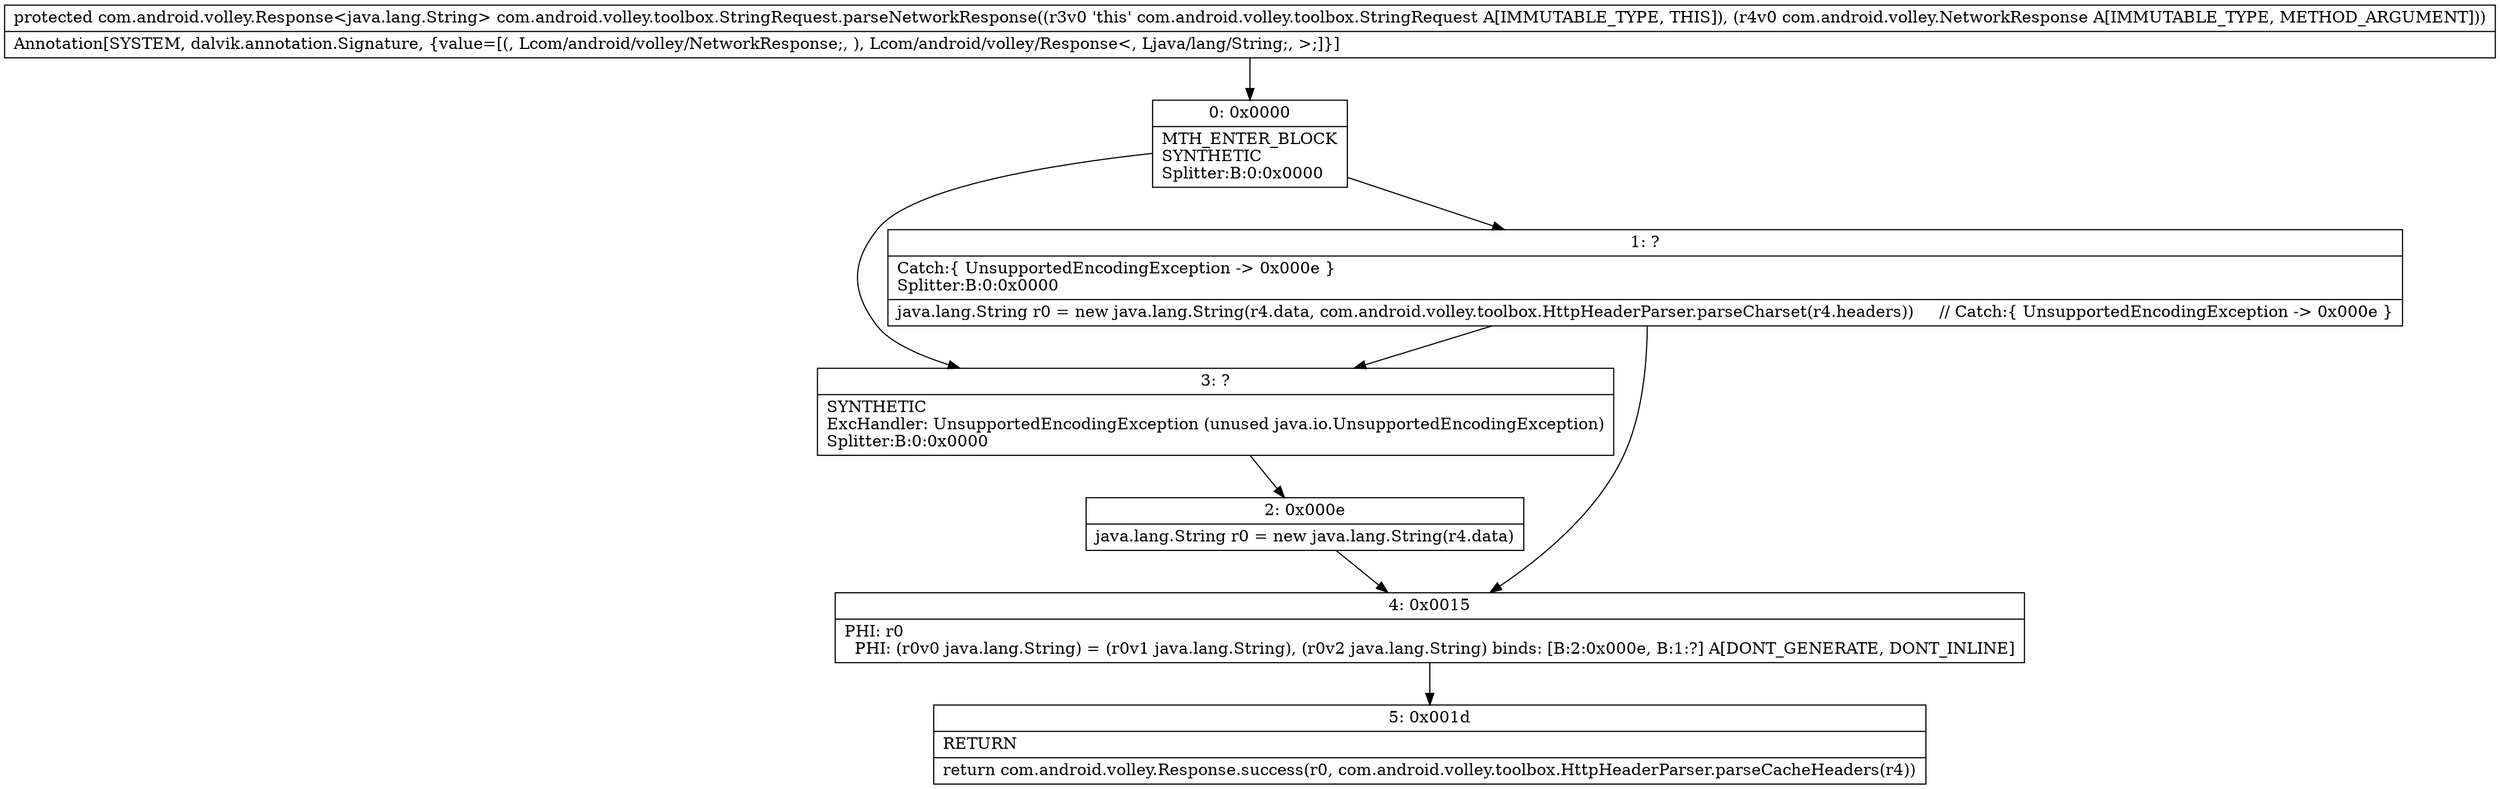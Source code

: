digraph "CFG forcom.android.volley.toolbox.StringRequest.parseNetworkResponse(Lcom\/android\/volley\/NetworkResponse;)Lcom\/android\/volley\/Response;" {
Node_0 [shape=record,label="{0\:\ 0x0000|MTH_ENTER_BLOCK\lSYNTHETIC\lSplitter:B:0:0x0000\l}"];
Node_1 [shape=record,label="{1\:\ ?|Catch:\{ UnsupportedEncodingException \-\> 0x000e \}\lSplitter:B:0:0x0000\l|java.lang.String r0 = new java.lang.String(r4.data, com.android.volley.toolbox.HttpHeaderParser.parseCharset(r4.headers))     \/\/ Catch:\{ UnsupportedEncodingException \-\> 0x000e \}\l}"];
Node_2 [shape=record,label="{2\:\ 0x000e|java.lang.String r0 = new java.lang.String(r4.data)\l}"];
Node_3 [shape=record,label="{3\:\ ?|SYNTHETIC\lExcHandler: UnsupportedEncodingException (unused java.io.UnsupportedEncodingException)\lSplitter:B:0:0x0000\l}"];
Node_4 [shape=record,label="{4\:\ 0x0015|PHI: r0 \l  PHI: (r0v0 java.lang.String) = (r0v1 java.lang.String), (r0v2 java.lang.String) binds: [B:2:0x000e, B:1:?] A[DONT_GENERATE, DONT_INLINE]\l}"];
Node_5 [shape=record,label="{5\:\ 0x001d|RETURN\l|return com.android.volley.Response.success(r0, com.android.volley.toolbox.HttpHeaderParser.parseCacheHeaders(r4))\l}"];
MethodNode[shape=record,label="{protected com.android.volley.Response\<java.lang.String\> com.android.volley.toolbox.StringRequest.parseNetworkResponse((r3v0 'this' com.android.volley.toolbox.StringRequest A[IMMUTABLE_TYPE, THIS]), (r4v0 com.android.volley.NetworkResponse A[IMMUTABLE_TYPE, METHOD_ARGUMENT]))  | Annotation[SYSTEM, dalvik.annotation.Signature, \{value=[(, Lcom\/android\/volley\/NetworkResponse;, ), Lcom\/android\/volley\/Response\<, Ljava\/lang\/String;, \>;]\}]\l}"];
MethodNode -> Node_0;
Node_0 -> Node_1;
Node_0 -> Node_3;
Node_1 -> Node_3;
Node_1 -> Node_4;
Node_2 -> Node_4;
Node_3 -> Node_2;
Node_4 -> Node_5;
}

